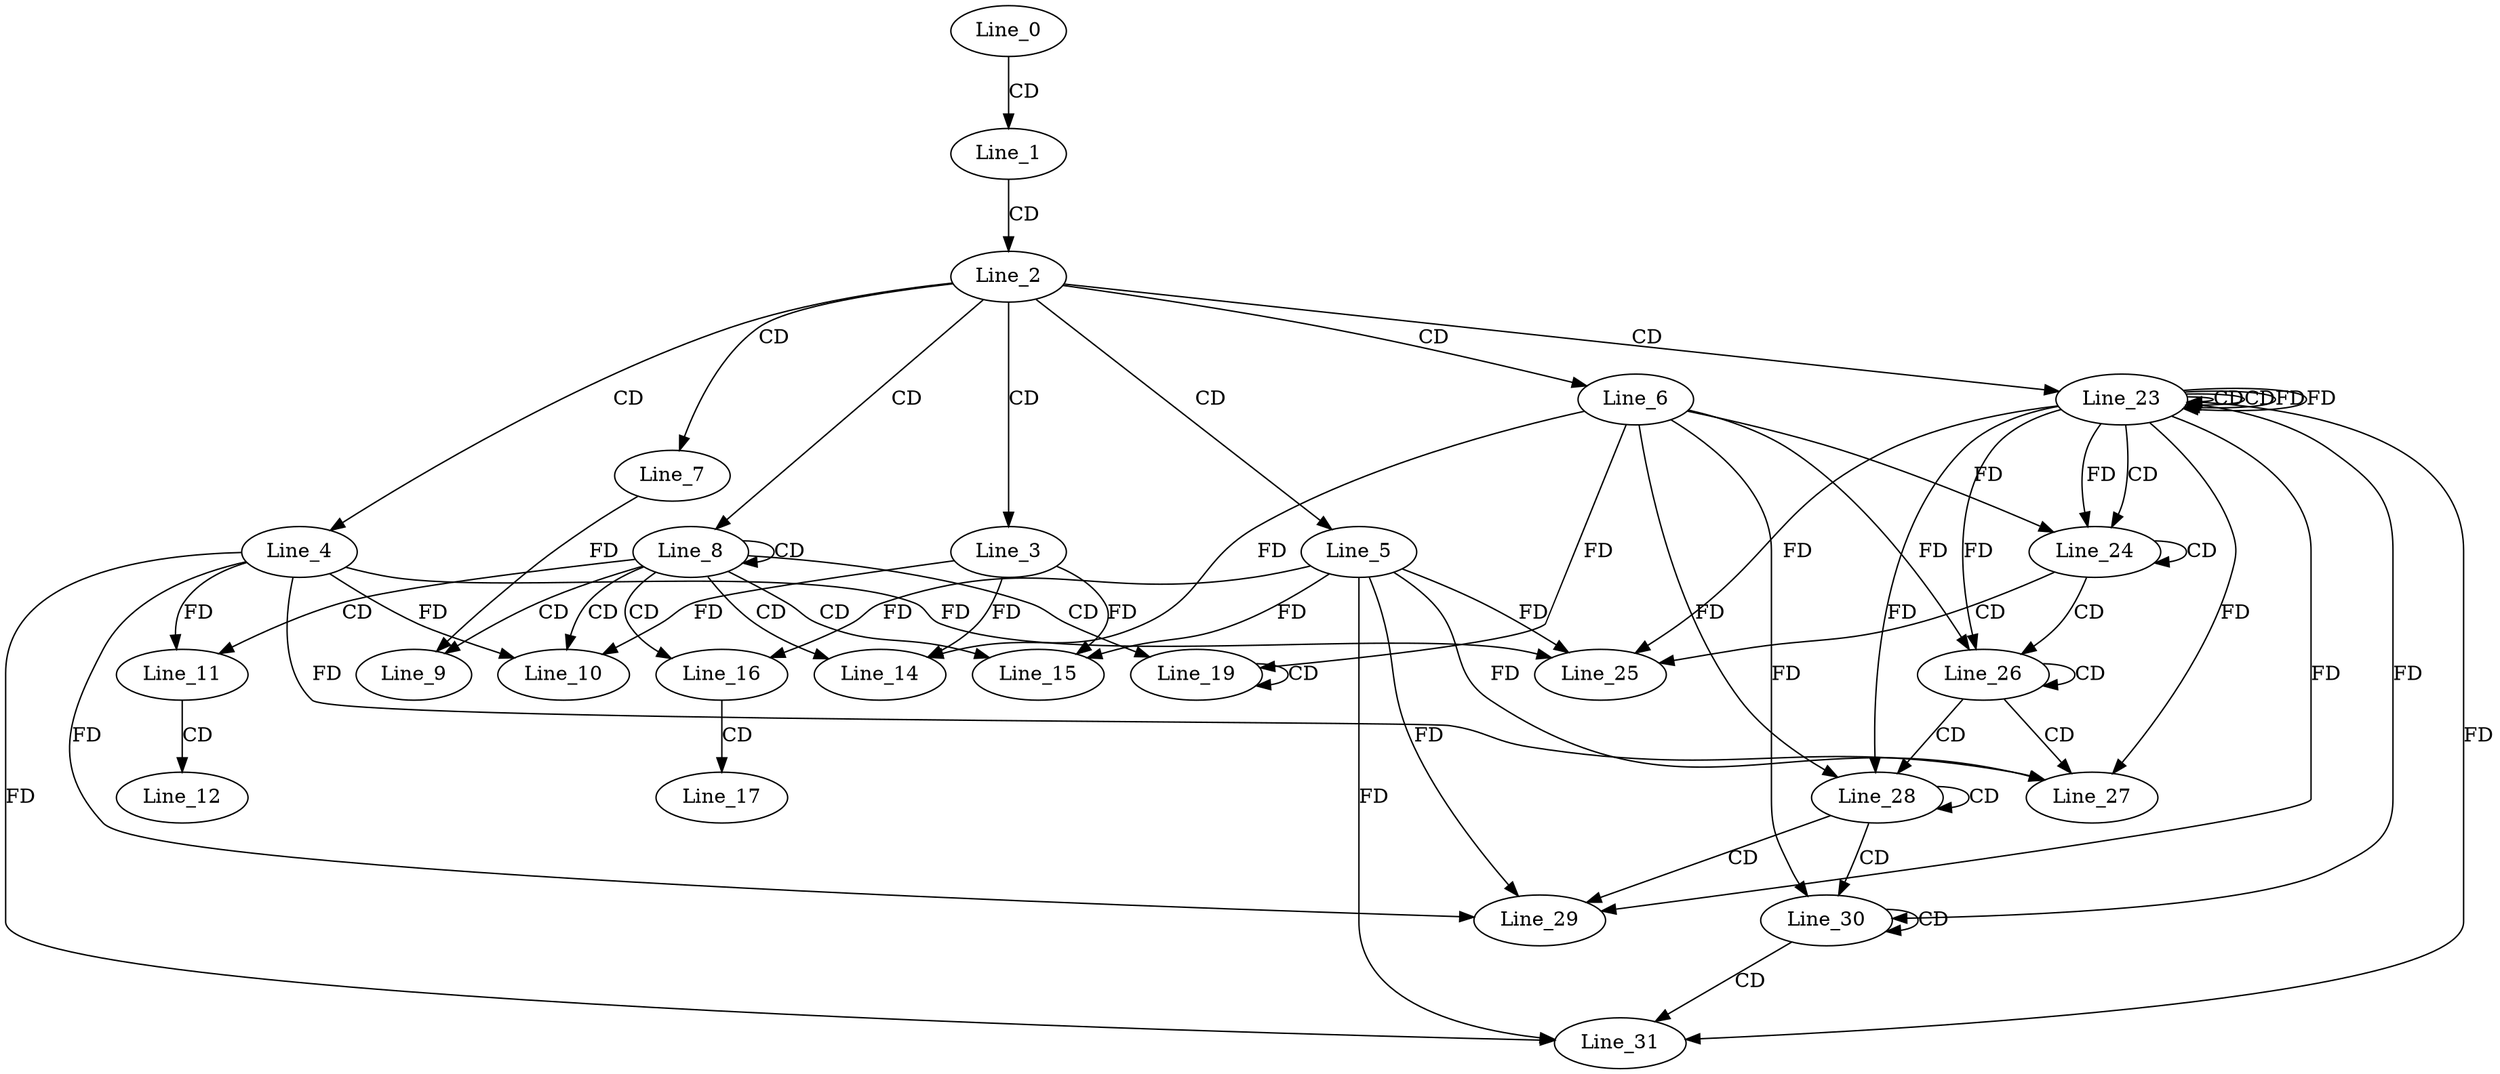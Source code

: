 digraph G {
  Line_0;
  Line_1;
  Line_2;
  Line_3;
  Line_4;
  Line_5;
  Line_6;
  Line_7;
  Line_8;
  Line_9;
  Line_10;
  Line_10;
  Line_11;
  Line_11;
  Line_11;
  Line_12;
  Line_14;
  Line_14;
  Line_15;
  Line_15;
  Line_16;
  Line_16;
  Line_16;
  Line_17;
  Line_19;
  Line_19;
  Line_19;
  Line_23;
  Line_23;
  Line_23;
  Line_24;
  Line_24;
  Line_24;
  Line_25;
  Line_25;
  Line_25;
  Line_26;
  Line_26;
  Line_26;
  Line_27;
  Line_27;
  Line_27;
  Line_28;
  Line_28;
  Line_28;
  Line_29;
  Line_29;
  Line_29;
  Line_30;
  Line_30;
  Line_30;
  Line_31;
  Line_31;
  Line_31;
  Line_0 -> Line_1 [ label="CD" ];
  Line_1 -> Line_2 [ label="CD" ];
  Line_2 -> Line_3 [ label="CD" ];
  Line_2 -> Line_4 [ label="CD" ];
  Line_2 -> Line_5 [ label="CD" ];
  Line_2 -> Line_6 [ label="CD" ];
  Line_2 -> Line_7 [ label="CD" ];
  Line_2 -> Line_8 [ label="CD" ];
  Line_8 -> Line_8 [ label="CD" ];
  Line_8 -> Line_9 [ label="CD" ];
  Line_7 -> Line_9 [ label="FD" ];
  Line_8 -> Line_10 [ label="CD" ];
  Line_4 -> Line_10 [ label="FD" ];
  Line_3 -> Line_10 [ label="FD" ];
  Line_8 -> Line_11 [ label="CD" ];
  Line_4 -> Line_11 [ label="FD" ];
  Line_11 -> Line_12 [ label="CD" ];
  Line_8 -> Line_14 [ label="CD" ];
  Line_6 -> Line_14 [ label="FD" ];
  Line_3 -> Line_14 [ label="FD" ];
  Line_8 -> Line_15 [ label="CD" ];
  Line_5 -> Line_15 [ label="FD" ];
  Line_3 -> Line_15 [ label="FD" ];
  Line_8 -> Line_16 [ label="CD" ];
  Line_5 -> Line_16 [ label="FD" ];
  Line_16 -> Line_17 [ label="CD" ];
  Line_8 -> Line_19 [ label="CD" ];
  Line_19 -> Line_19 [ label="CD" ];
  Line_6 -> Line_19 [ label="FD" ];
  Line_2 -> Line_23 [ label="CD" ];
  Line_23 -> Line_23 [ label="CD" ];
  Line_23 -> Line_23 [ label="CD" ];
  Line_23 -> Line_23 [ label="FD" ];
  Line_23 -> Line_24 [ label="CD" ];
  Line_24 -> Line_24 [ label="CD" ];
  Line_6 -> Line_24 [ label="FD" ];
  Line_23 -> Line_24 [ label="FD" ];
  Line_24 -> Line_25 [ label="CD" ];
  Line_4 -> Line_25 [ label="FD" ];
  Line_23 -> Line_25 [ label="FD" ];
  Line_5 -> Line_25 [ label="FD" ];
  Line_24 -> Line_26 [ label="CD" ];
  Line_26 -> Line_26 [ label="CD" ];
  Line_6 -> Line_26 [ label="FD" ];
  Line_23 -> Line_26 [ label="FD" ];
  Line_26 -> Line_27 [ label="CD" ];
  Line_4 -> Line_27 [ label="FD" ];
  Line_23 -> Line_27 [ label="FD" ];
  Line_5 -> Line_27 [ label="FD" ];
  Line_26 -> Line_28 [ label="CD" ];
  Line_28 -> Line_28 [ label="CD" ];
  Line_6 -> Line_28 [ label="FD" ];
  Line_23 -> Line_28 [ label="FD" ];
  Line_28 -> Line_29 [ label="CD" ];
  Line_4 -> Line_29 [ label="FD" ];
  Line_23 -> Line_29 [ label="FD" ];
  Line_5 -> Line_29 [ label="FD" ];
  Line_28 -> Line_30 [ label="CD" ];
  Line_30 -> Line_30 [ label="CD" ];
  Line_6 -> Line_30 [ label="FD" ];
  Line_23 -> Line_30 [ label="FD" ];
  Line_30 -> Line_31 [ label="CD" ];
  Line_4 -> Line_31 [ label="FD" ];
  Line_23 -> Line_31 [ label="FD" ];
  Line_5 -> Line_31 [ label="FD" ];
  Line_23 -> Line_23 [ label="FD" ];
}
